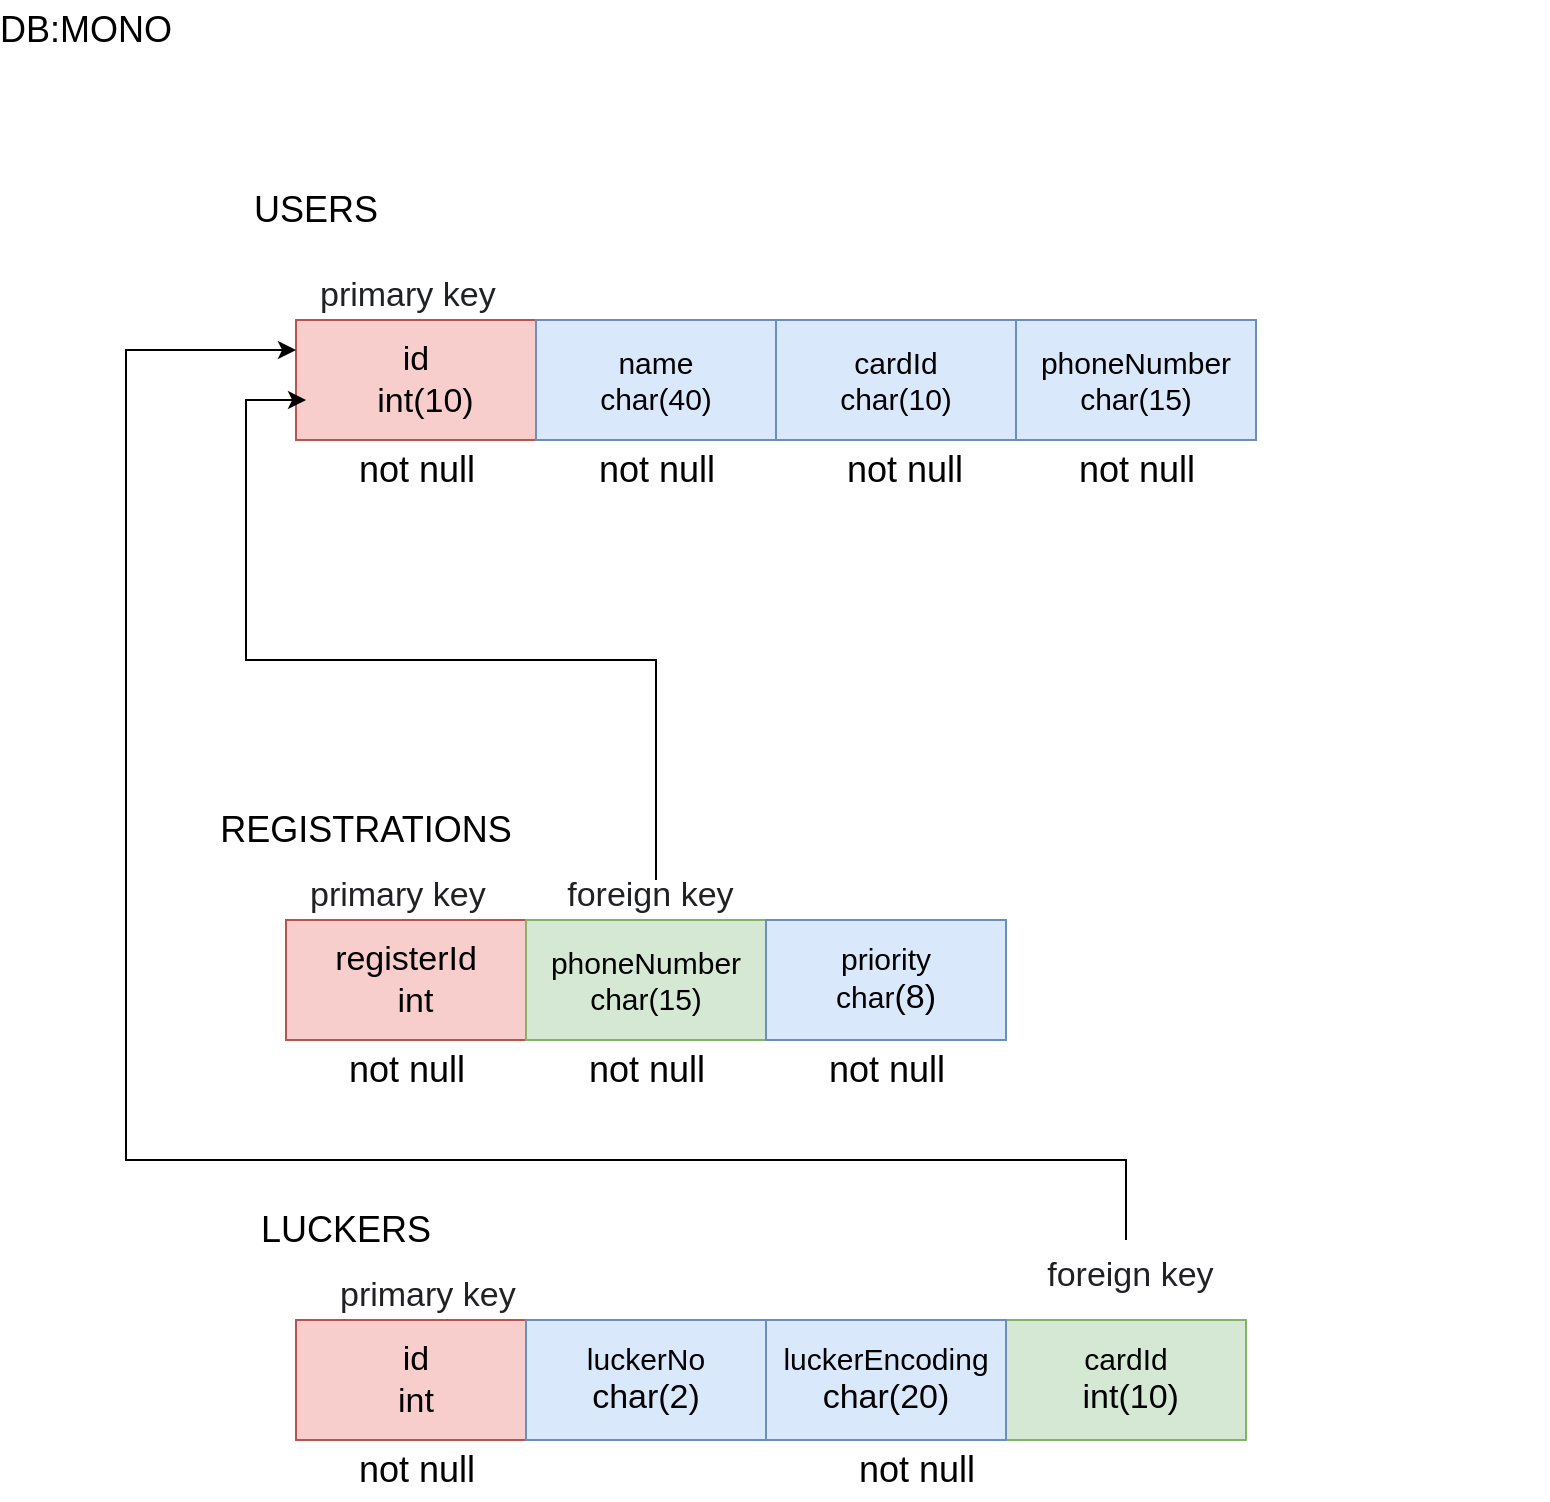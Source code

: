 <mxfile version="16.6.4" type="device"><diagram id="4KqH0Em6rN_ZQ9YkLxqM" name="Page-1"><mxGraphModel dx="2130" dy="1949" grid="1" gridSize="10" guides="1" tooltips="1" connect="1" arrows="1" fold="1" page="1" pageScale="1" pageWidth="827" pageHeight="1169" math="0" shadow="0"><root><mxCell id="0"/><mxCell id="1" parent="0"/><mxCell id="QY3PSOay2VithKZrB9VF-1" value="&lt;span style=&quot;font-size: 17px&quot;&gt;id&lt;br&gt;&amp;nbsp; int(10)&lt;/span&gt;" style="rounded=0;whiteSpace=wrap;html=1;fillColor=#f8cecc;strokeColor=#b85450;" parent="1" vertex="1"><mxGeometry x="75" y="150" width="120" height="60" as="geometry"/></mxCell><mxCell id="QY3PSOay2VithKZrB9VF-2" value="&lt;span style=&quot;color: rgba(0 , 0 , 0 , 0) ; font-family: monospace ; font-size: 0px&quot;&gt;%3CmxGraphModel%3E%3Croot%3E%3CmxCell%20id%3D%220%22%2F%3E%3CmxCell%20id%3D%221%22%20parent%3D%220%22%2F%3E%3CmxCell%20id%3D%222%22%20value%3D%22%22%20style%3D%22endArrow%3Dclassic%3Bhtml%3D1%3Brounded%3D0%3BfontSize%3D15%3BexitX%3D1%3BexitY%3D0.5%3BexitDx%3D0%3BexitDy%3D0%3B%22%20edge%3D%221%22%20parent%3D%221%22%3E%3CmxGeometry%20width%3D%2250%22%20height%3D%2250%22%20relative%3D%221%22%20as%3D%22geometry%22%3E%3CmxPoint%20x%3D%22460%22%20y%3D%22390%22%20as%3D%22sourcePoint%22%2F%3E%3CmxPoint%20x%3D%22550%22%20y%3D%22390%22%20as%3D%22targetPoint%22%2F%3E%3C%2FmxGeometry%3E%3C%2FmxCell%3E%3C%2Froot%3E%3C%2FmxGraphModel%3E&lt;/span&gt;&lt;span style=&quot;font-size: 15px&quot;&gt;phoneNumber&lt;br&gt;char(15)&lt;/span&gt;" style="rounded=0;whiteSpace=wrap;html=1;fillColor=#dae8fc;strokeColor=#6c8ebf;" parent="1" vertex="1"><mxGeometry x="435" y="150" width="120" height="60" as="geometry"/></mxCell><mxCell id="QY3PSOay2VithKZrB9VF-8" value="&lt;span style=&quot;color: rgba(0 , 0 , 0 , 0) ; font-family: monospace ; font-size: 0px&quot;&gt;%3CmxGraphModel%3E%3Croot%3E%3CmxCell%20id%3D%220%22%2F%3E%3CmxCell%20id%3D%221%22%20parent%3D%220%22%2F%3E%3CmxCell%20id%3D%222%22%20value%3D%22%22%20style%3D%22endArrow%3Dclassic%3Bhtml%3D1%3Brounded%3D0%3BfontSize%3D15%3BexitX%3D1%3BexitY%3D0.5%3BexitDx%3D0%3BexitDy%3D0%3B%22%20edge%3D%221%22%20parent%3D%221%22%3E%3CmxGeometry%20width%3D%2250%22%20height%3D%2250%22%20relative%3D%221%22%20as%3D%22geometry%22%3E%3CmxPoint%20x%3D%22460%22%20y%3D%22390%22%20as%3D%22sourcePoint%22%2F%3E%3CmxPoint%20x%3D%22550%22%20y%3D%22390%22%20as%3D%22targetPoint%22%2F%3E%3C%2FmxGeometry%3E%3C%2FmxCell%3E%3C%2Froot%3E%3C%2FmxGraphModeln&lt;/span&gt;&lt;span style=&quot;font-size: 15px&quot;&gt;name&lt;br&gt;char(40)&lt;br&gt;&lt;/span&gt;" style="rounded=0;whiteSpace=wrap;html=1;fillColor=#dae8fc;strokeColor=#6c8ebf;" parent="1" vertex="1"><mxGeometry x="195" y="150" width="120" height="60" as="geometry"/></mxCell><mxCell id="u_oiZpHg5Yd_l1k43g8C-4" value="&lt;pre class=&quot;tw-data-text tw-text-large tw-ta&quot; id=&quot;tw-target-text&quot; style=&quot;font-size: 28px ; line-height: 36px ; border: none ; padding: 2px 0.14em 2px 0px ; position: relative ; margin-top: -2px ; margin-bottom: -2px ; resize: none ; font-family: inherit ; overflow: hidden ; width: 270.014px ; overflow-wrap: break-word ; color: rgb(32 , 33 , 36)&quot;&gt;&lt;span class=&quot;Y2IQFc&quot; lang=&quot;en&quot; style=&quot;font-size: 17px&quot;&gt;primary key&lt;/span&gt;&lt;/pre&gt;" style="text;html=1;strokeColor=none;fillColor=none;align=left;verticalAlign=middle;whiteSpace=wrap;rounded=0;fontSize=18;fontColor=#000000;" parent="1" vertex="1"><mxGeometry x="85" y="120" width="60" height="30" as="geometry"/></mxCell><mxCell id="u_oiZpHg5Yd_l1k43g8C-7" value="&lt;span style=&quot;font-size: 18px&quot;&gt;USERS&lt;/span&gt;" style="text;html=1;strokeColor=none;fillColor=none;align=center;verticalAlign=middle;whiteSpace=wrap;rounded=0;" parent="1" vertex="1"><mxGeometry x="55" y="80" width="60" height="30" as="geometry"/></mxCell><mxCell id="u_oiZpHg5Yd_l1k43g8C-15" value="&lt;span style=&quot;color: rgba(0 , 0 , 0 , 0) ; font-family: monospace ; font-size: 0px&quot;&gt;%3CmxGraphModel%3E%3Croot%3E%3CmxCell%20id%3D%220%22%2F%3E%3CmxCell%20id%3D%221%22%20parent%3D%220%22%2F%3E%3CmxCell%20id%3D%222%22%20value%3D%22%22%20style%3D%22endArrow%3Dclassic%3Bhtml%3D1%3Brounded%3D0%3BfontSize%3D15%3BexitX%3D1%3BexitY%3D0.5%3BexitDx%3D0%3BexitDy%3D0%3B%22%20edge%3D%221%22%20parent%3D%221%22%3E%3CmxGeometry%20width%3D%2250%22%20height%3D%2250%22%20relative%3D%221%22%20as%3D%22geometry%22%3E%3CmxPoint%20x%3D%22460%22%20y%3D%22390%22%20as%3D%22sourcePoint%22%2F%3E%3CmxPoint%20x%3D%22550%22%20y%3D%22390%22%20as%3D%22targetPoint%22%2F%3E%3C%2FmxGeometry%3E%3C%2FmxCell%3E%3C%2Froot%3E%3C%2FmxGraphModel%3Eccc&lt;/span&gt;&lt;span style=&quot;font-size: 15px&quot;&gt;cardId&lt;br&gt;&lt;/span&gt;&lt;span style=&quot;font-size: 15px&quot;&gt;char&lt;/span&gt;&lt;span style=&quot;font-size: 15px&quot;&gt;(10)&lt;/span&gt;" style="rounded=0;whiteSpace=wrap;html=1;fillColor=#dae8fc;strokeColor=#6c8ebf;" parent="1" vertex="1"><mxGeometry x="315" y="150" width="120" height="60" as="geometry"/></mxCell><mxCell id="u_oiZpHg5Yd_l1k43g8C-16" value="LUCKERS" style="text;html=1;strokeColor=none;fillColor=none;align=center;verticalAlign=middle;whiteSpace=wrap;rounded=0;fontSize=18;fontColor=#000000;" parent="1" vertex="1"><mxGeometry x="70" y="590" width="60" height="30" as="geometry"/></mxCell><mxCell id="u_oiZpHg5Yd_l1k43g8C-18" value="not null" style="text;html=1;align=center;verticalAlign=middle;resizable=0;points=[];autosize=1;strokeColor=none;fillColor=none;fontSize=18;fontColor=#000000;" parent="1" vertex="1"><mxGeometry x="100" y="210" width="70" height="30" as="geometry"/></mxCell><mxCell id="u_oiZpHg5Yd_l1k43g8C-19" value="not null" style="text;html=1;align=center;verticalAlign=middle;resizable=0;points=[];autosize=1;strokeColor=none;fillColor=none;fontSize=18;fontColor=#000000;" parent="1" vertex="1"><mxGeometry x="220" y="210" width="70" height="30" as="geometry"/></mxCell><mxCell id="u_oiZpHg5Yd_l1k43g8C-20" value="not null" style="text;html=1;align=center;verticalAlign=middle;resizable=0;points=[];autosize=1;strokeColor=none;fillColor=none;fontSize=18;fontColor=#000000;" parent="1" vertex="1"><mxGeometry x="344" y="210" width="70" height="30" as="geometry"/></mxCell><mxCell id="u_oiZpHg5Yd_l1k43g8C-21" value="not null" style="text;html=1;align=center;verticalAlign=middle;resizable=0;points=[];autosize=1;strokeColor=none;fillColor=none;fontSize=18;fontColor=#000000;" parent="1" vertex="1"><mxGeometry x="460" y="210" width="70" height="30" as="geometry"/></mxCell><mxCell id="u_oiZpHg5Yd_l1k43g8C-23" value="&lt;span style=&quot;font-size: 17px&quot;&gt;id&lt;/span&gt;&lt;br style=&quot;font-size: 17px&quot;&gt;&lt;span style=&quot;font-size: 17px&quot;&gt;int&lt;/span&gt;" style="rounded=0;whiteSpace=wrap;html=1;fillColor=#f8cecc;strokeColor=#b85450;" parent="1" vertex="1"><mxGeometry x="75" y="650" width="120" height="60" as="geometry"/></mxCell><mxCell id="u_oiZpHg5Yd_l1k43g8C-24" value="&lt;span style=&quot;font-size: 15px&quot;&gt;cardId&lt;/span&gt;&lt;br style=&quot;font-size: 17px&quot;&gt;&lt;span style=&quot;font-size: 17px&quot;&gt;&amp;nbsp;int(10)&lt;/span&gt;" style="rounded=0;whiteSpace=wrap;html=1;fillColor=#d5e8d4;strokeColor=#82b366;" parent="1" vertex="1"><mxGeometry x="430" y="650" width="120" height="60" as="geometry"/></mxCell><mxCell id="u_oiZpHg5Yd_l1k43g8C-25" value="&lt;pre class=&quot;tw-data-text tw-text-large tw-ta&quot; id=&quot;tw-target-text&quot; style=&quot;font-size: 28px ; line-height: 36px ; border: none ; padding: 2px 0.14em 2px 0px ; position: relative ; margin-top: -2px ; margin-bottom: -2px ; resize: none ; font-family: inherit ; overflow: hidden ; width: 270.014px ; overflow-wrap: break-word ; color: rgb(32 , 33 , 36)&quot;&gt;&lt;span class=&quot;Y2IQFc&quot; lang=&quot;en&quot; style=&quot;font-size: 17px&quot;&gt;primary key&lt;/span&gt;&lt;/pre&gt;" style="text;html=1;strokeColor=none;fillColor=none;align=left;verticalAlign=middle;whiteSpace=wrap;rounded=0;fontSize=18;fontColor=#000000;" parent="1" vertex="1"><mxGeometry x="95" y="620" width="60" height="30" as="geometry"/></mxCell><mxCell id="u_oiZpHg5Yd_l1k43g8C-26" value="&lt;pre class=&quot;tw-data-text tw-text-large tw-ta&quot; id=&quot;tw-target-text&quot; style=&quot;font-size: 28px ; line-height: 36px ; border: none ; padding: 2px 0.14em 2px 0px ; position: relative ; margin-top: -2px ; margin-bottom: -2px ; resize: none ; font-family: inherit ; overflow: hidden ; width: 270.014px ; overflow-wrap: break-word ; color: rgb(32 , 33 , 36)&quot;&gt;&lt;span class=&quot;Y2IQFc&quot; lang=&quot;en&quot; style=&quot;font-size: 17px&quot;&gt;     foreign key&lt;/span&gt;&lt;/pre&gt;" style="text;html=1;strokeColor=none;fillColor=none;align=left;verticalAlign=middle;whiteSpace=wrap;rounded=0;fontSize=18;fontColor=#000000;" parent="1" vertex="1"><mxGeometry x="425" y="610" width="130" height="30" as="geometry"/></mxCell><mxCell id="u_oiZpHg5Yd_l1k43g8C-29" value="not null" style="text;html=1;align=center;verticalAlign=middle;resizable=0;points=[];autosize=1;strokeColor=none;fillColor=none;fontSize=18;fontColor=#000000;" parent="1" vertex="1"><mxGeometry x="100" y="710" width="70" height="30" as="geometry"/></mxCell><mxCell id="u_oiZpHg5Yd_l1k43g8C-31" value="" style="endArrow=classic;html=1;rounded=0;fontSize=18;fontColor=#000000;exitX=0.5;exitY=0;exitDx=0;exitDy=0;entryX=0.042;entryY=0.667;entryDx=0;entryDy=0;entryPerimeter=0;" parent="1" target="QY3PSOay2VithKZrB9VF-1" edge="1"><mxGeometry width="50" height="50" relative="1" as="geometry"><mxPoint x="255" y="430" as="sourcePoint"/><mxPoint x="70" y="190" as="targetPoint"/><Array as="points"><mxPoint x="255" y="320"/><mxPoint x="50" y="320"/><mxPoint x="50" y="190"/></Array></mxGeometry></mxCell><mxCell id="u_oiZpHg5Yd_l1k43g8C-35" value="DB:MONO" style="text;html=1;strokeColor=none;fillColor=none;align=center;verticalAlign=middle;whiteSpace=wrap;rounded=0;fontSize=18;fontColor=#000000;" parent="1" vertex="1"><mxGeometry x="-60" y="-10" width="60" height="30" as="geometry"/></mxCell><mxCell id="cyQC9eMUtVQ5VNAarptM-1" value="&lt;span style=&quot;font-size: 17px&quot;&gt;registerId&lt;/span&gt;&lt;br style=&quot;font-size: 17px&quot;&gt;&lt;span style=&quot;font-size: 17px&quot;&gt;&amp;nbsp; int&lt;/span&gt;" style="rounded=0;whiteSpace=wrap;html=1;fillColor=#f8cecc;strokeColor=#b85450;" parent="1" vertex="1"><mxGeometry x="70" y="450" width="120" height="60" as="geometry"/></mxCell><mxCell id="cyQC9eMUtVQ5VNAarptM-2" value="&lt;span style=&quot;color: rgba(0 , 0 , 0 , 0) ; font-family: monospace ; font-size: 0px&quot;&gt;%3CmxGraphModel%3E%3Croot%3E%3CmxCell%20id%3D%220%22%2F%3E%3CmxCell%20id%3D%221%22%20parent%3D%220%22%2F%3E%3CmxCell%20id%3D%222%22%20value%3D%22%22%20style%3D%22endArrow%3Dclassic%3Bhtml%3D1%3Brounded%3D0%3BfontSize%3D15%3BexitX%3D1%3BexitY%3D0.5%3BexitDx%3D0%3BexitDy%3D0%3B%22%20edge%3D%221%22%20parent%3D%221%22%3E%3CmxGeometry%20width%3D%2250%22%20height%3D%2250%22%20relative%3D%221%22%20as%3D%22geometry%22%3E%3CmxPoint%20x%3D%22460%22%20y%3D%22390%22%20as%3D%22sourcePoint%22%2F%3E%3CmxPoint%20x%3D%22550%22%20y%3D%22390%22%20as%3D%22targetPoint%22%2F%3E%3C%2FmxGeometry%3E%3C%2FmxCell%3E%3C%2Froot%3E%3C%2FmxGraphModel%3E&lt;/span&gt;&lt;span style=&quot;font-size: 15px&quot;&gt;phoneNumber&lt;br&gt;char(15)&lt;/span&gt;" style="rounded=0;whiteSpace=wrap;html=1;fillColor=#d5e8d4;strokeColor=#82b366;" parent="1" vertex="1"><mxGeometry x="190" y="450" width="120" height="60" as="geometry"/></mxCell><mxCell id="cyQC9eMUtVQ5VNAarptM-3" value="&lt;span style=&quot;font-size: 18px&quot;&gt;REGISTRATIONS&lt;/span&gt;" style="text;html=1;strokeColor=none;fillColor=none;align=center;verticalAlign=middle;whiteSpace=wrap;rounded=0;" parent="1" vertex="1"><mxGeometry x="80" y="390" width="60" height="30" as="geometry"/></mxCell><mxCell id="cyQC9eMUtVQ5VNAarptM-4" value="&lt;pre class=&quot;tw-data-text tw-text-large tw-ta&quot; id=&quot;tw-target-text&quot; style=&quot;font-size: 28px ; line-height: 36px ; border: none ; padding: 2px 0.14em 2px 0px ; position: relative ; margin-top: -2px ; margin-bottom: -2px ; resize: none ; font-family: inherit ; overflow: hidden ; width: 270.014px ; overflow-wrap: break-word ; color: rgb(32 , 33 , 36)&quot;&gt;&lt;span class=&quot;Y2IQFc&quot; lang=&quot;en&quot; style=&quot;font-size: 17px&quot;&gt;primary key&lt;/span&gt;&lt;/pre&gt;" style="text;html=1;strokeColor=none;fillColor=none;align=left;verticalAlign=middle;whiteSpace=wrap;rounded=0;fontSize=18;fontColor=#000000;" parent="1" vertex="1"><mxGeometry x="80" y="420" width="60" height="30" as="geometry"/></mxCell><mxCell id="cyQC9eMUtVQ5VNAarptM-5" value="&lt;pre class=&quot;tw-data-text tw-text-large tw-ta&quot; id=&quot;tw-target-text&quot; style=&quot;font-size: 28px ; line-height: 36px ; border: none ; padding: 2px 0.14em 2px 0px ; position: relative ; margin-top: -2px ; margin-bottom: -2px ; resize: none ; font-family: inherit ; overflow: hidden ; width: 270.014px ; overflow-wrap: break-word ; color: rgb(32 , 33 , 36)&quot;&gt;&lt;span class=&quot;Y2IQFc&quot; lang=&quot;en&quot; style=&quot;font-size: 17px&quot;&gt;     foreign key&lt;/span&gt;&lt;/pre&gt;" style="text;html=1;strokeColor=none;fillColor=none;align=left;verticalAlign=middle;whiteSpace=wrap;rounded=0;fontSize=18;fontColor=#000000;" parent="1" vertex="1"><mxGeometry x="185" y="420" width="130" height="30" as="geometry"/></mxCell><mxCell id="cyQC9eMUtVQ5VNAarptM-6" value="not null" style="text;html=1;align=center;verticalAlign=middle;resizable=0;points=[];autosize=1;strokeColor=none;fillColor=none;fontSize=18;fontColor=#000000;" parent="1" vertex="1"><mxGeometry x="95" y="510" width="70" height="30" as="geometry"/></mxCell><mxCell id="cyQC9eMUtVQ5VNAarptM-7" value="not null" style="text;html=1;align=center;verticalAlign=middle;resizable=0;points=[];autosize=1;strokeColor=none;fillColor=none;fontSize=18;fontColor=#000000;" parent="1" vertex="1"><mxGeometry x="215" y="510" width="70" height="30" as="geometry"/></mxCell><mxCell id="cyQC9eMUtVQ5VNAarptM-9" value="&lt;span style=&quot;font-size: 15px&quot;&gt;priority&lt;br&gt;&lt;/span&gt;&lt;span style=&quot;font-size: 15px&quot;&gt;char&lt;/span&gt;&lt;span style=&quot;font-size: 17px&quot;&gt;(8)&lt;/span&gt;&lt;span style=&quot;font-size: 15px&quot;&gt;&lt;br&gt;&lt;/span&gt;" style="rounded=0;whiteSpace=wrap;html=1;fillColor=#dae8fc;strokeColor=#6c8ebf;" parent="1" vertex="1"><mxGeometry x="310" y="450" width="120" height="60" as="geometry"/></mxCell><mxCell id="83PCJo2FCZhqqQ3uHvKv-3" value="&lt;span style=&quot;color: rgba(0 , 0 , 0 , 0) ; font-family: monospace ; font-size: 0px&quot;&gt;%3CmxGraphModel%3E%3Croot%3E%3CmxCell%20id%3D%220%22%2F%3E%3CmxCell%20id%3D%221%22%20parent%3D%220%22%2F%3E%3CmxCell%20id%3D%222%22%20value%3D%22%22%20style%3D%22endArrow%3Dclassic%3Bhtml%3D1%3Brounded%3D0%3BfontSize%3D15%3BexitX%3D1%3BexitY%3D0.5%3BexitDx%3D0%3BexitDy%3D0%3B%22%20edge%3D%221%22%20parent%3D%221%22%3E%3CmxGeometry%20width%3D%2250%22%20height%3D%2250%22%20relative%3D%221%22%20as%3D%22geometry%22%3E%3CmxPoint%20x%3D%22460%22%20y%3D%22390%22%20as%3D%22sourcePoint%22%2F%3E%3CmxPoint%20x%3D%22550%22%20y%3D%22390%22%20as%3D%22targetPoint%22%2F%3E%3C%2FmxGeometry%3E%3C%2FmxCell%3E%3C%2Froot%3E%3C%2FmxGraphModel&lt;/span&gt;&lt;span style=&quot;font-size: 15px&quot;&gt;luckerEncoding&lt;br&gt;&lt;/span&gt;&lt;span style=&quot;font-size: 17px&quot;&gt;char(20)&lt;/span&gt;" style="rounded=0;whiteSpace=wrap;html=1;fillColor=#dae8fc;strokeColor=#6c8ebf;" parent="1" vertex="1"><mxGeometry x="310" y="650" width="120" height="60" as="geometry"/></mxCell><mxCell id="83PCJo2FCZhqqQ3uHvKv-4" value="not null" style="text;html=1;align=center;verticalAlign=middle;resizable=0;points=[];autosize=1;strokeColor=none;fillColor=none;fontSize=18;fontColor=#000000;" parent="1" vertex="1"><mxGeometry x="350" y="710" width="70" height="30" as="geometry"/></mxCell><mxCell id="83PCJo2FCZhqqQ3uHvKv-6" value="" style="endArrow=classic;html=1;rounded=0;exitX=0.5;exitY=0;exitDx=0;exitDy=0;entryX=0;entryY=0.25;entryDx=0;entryDy=0;" parent="1" source="u_oiZpHg5Yd_l1k43g8C-26" target="QY3PSOay2VithKZrB9VF-1" edge="1"><mxGeometry width="50" height="50" relative="1" as="geometry"><mxPoint x="180" y="440" as="sourcePoint"/><mxPoint x="230" y="390" as="targetPoint"/><Array as="points"><mxPoint x="490" y="570"/><mxPoint x="370" y="570"/><mxPoint x="-10" y="570"/><mxPoint x="-10" y="165"/></Array></mxGeometry></mxCell><mxCell id="83PCJo2FCZhqqQ3uHvKv-7" value="not null" style="text;html=1;align=center;verticalAlign=middle;resizable=0;points=[];autosize=1;strokeColor=none;fillColor=none;fontSize=18;fontColor=#000000;" parent="1" vertex="1"><mxGeometry x="335" y="510" width="70" height="30" as="geometry"/></mxCell><mxCell id="5k1HV31M6dy0c8bBmxLq-3" value="&lt;span style=&quot;color: rgba(0 , 0 , 0 , 0) ; font-family: monospace ; font-size: 0px&quot;&gt;%3CmxGraphModel%3E%3Croot%3E%3CmxCell%20id%3D%220%22%2F%3E%3CmxCell%20id%3D%221%22%20parent%3D%220%22%2F%3E%3CmxCell%20id%3D%222%22%20value%3D%22%22%20style%3D%22endArrow%3Dclassic%3Bhtml%3D1%3Brounded%3D0%3BfontSize%3D15%3BexitX%3D1%3BexitY%3D0.5%3BexitDx%3D0%3BexitDy%3D0%3B%22%20edge%3D%221%22%20parent%3D%221%22%3E%3CmxGeometry%20width%3D%2250%22%20height%3D%2250%22%20relative%3D%221%22%20as%3D%22geometry%22%3E%3CmxPoint%20x%3D%22460%22%20y%3D%22390%22%20as%3D%22sourcePoint%22%2F%3E%3CmxPoint%20x%3D%22550%22%20y%3D%22390%22%20as%3D%22targetPoint%22%2F%3E%3C%2FmxGeometry%3E%3C%2FmxCell%3E%3C%2Froot%3E%3C%2FmxGraphModel&lt;/span&gt;&lt;span style=&quot;font-size: 15px&quot;&gt;luckerNo&lt;br&gt;&lt;/span&gt;&lt;span style=&quot;font-size: 17px&quot;&gt;char(2)&lt;/span&gt;" style="rounded=0;whiteSpace=wrap;html=1;fillColor=#dae8fc;strokeColor=#6c8ebf;" vertex="1" parent="1"><mxGeometry x="190" y="650" width="120" height="60" as="geometry"/></mxCell></root></mxGraphModel></diagram></mxfile>